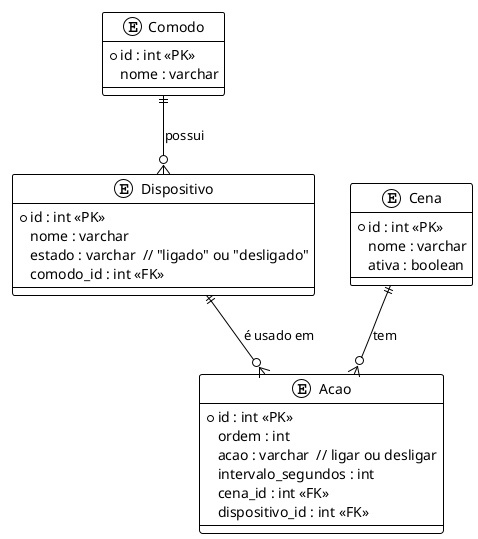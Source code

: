 @startuml - Diagrama de Entidade e Relacionamento
!theme plain

entity "Comodo" as Comodo {
  *id : int <<PK>>
  nome : varchar
}

entity "Dispositivo" as Dispositivo {
  *id : int <<PK>>
  nome : varchar
  estado : varchar  // "ligado" ou "desligado"
  comodo_id : int <<FK>>
}

entity "Cena" as Cena {
  *id : int <<PK>>
  nome : varchar
  ativa : boolean
}

entity "Acao" as Acao {
  *id : int <<PK>>
  ordem : int
  acao : varchar  // ligar ou desligar
  intervalo_segundos : int
  cena_id : int <<FK>>
  dispositivo_id : int <<FK>>
}

Comodo ||--o{ Dispositivo : "possui"
Cena ||--o{ Acao : "tem"
Dispositivo ||--o{ Acao : "é usado em"
@enduml